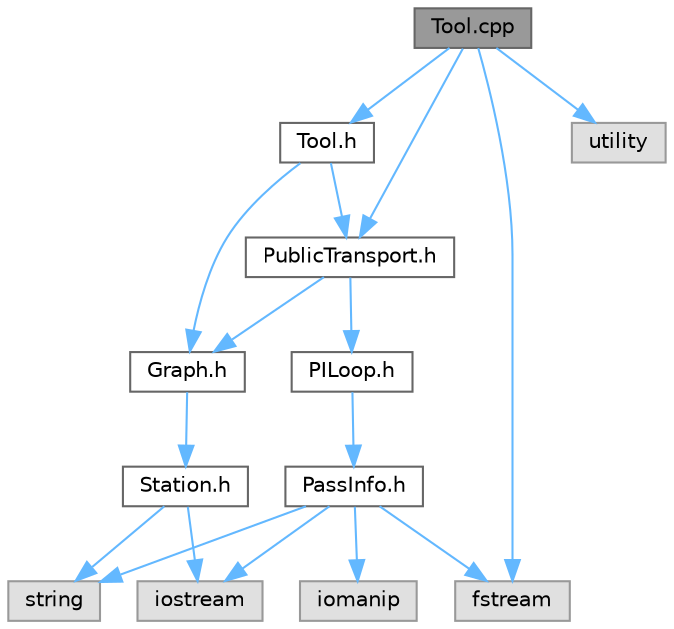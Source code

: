 digraph "Tool.cpp"
{
 // LATEX_PDF_SIZE
  bgcolor="transparent";
  edge [fontname=Helvetica,fontsize=10,labelfontname=Helvetica,labelfontsize=10];
  node [fontname=Helvetica,fontsize=10,shape=box,height=0.2,width=0.4];
  Node1 [label="Tool.cpp",height=0.2,width=0.4,color="gray40", fillcolor="grey60", style="filled", fontcolor="black",tooltip=" "];
  Node1 -> Node2 [color="steelblue1",style="solid"];
  Node2 [label="Tool.h",height=0.2,width=0.4,color="grey40", fillcolor="white", style="filled",URL="$_tool_8h.html",tooltip=" "];
  Node2 -> Node3 [color="steelblue1",style="solid"];
  Node3 [label="Graph.h",height=0.2,width=0.4,color="grey40", fillcolor="white", style="filled",URL="$_graph_8h.html",tooltip=" "];
  Node3 -> Node4 [color="steelblue1",style="solid"];
  Node4 [label="Station.h",height=0.2,width=0.4,color="grey40", fillcolor="white", style="filled",URL="$_station_8h.html",tooltip=" "];
  Node4 -> Node5 [color="steelblue1",style="solid"];
  Node5 [label="string",height=0.2,width=0.4,color="grey60", fillcolor="#E0E0E0", style="filled",tooltip=" "];
  Node4 -> Node6 [color="steelblue1",style="solid"];
  Node6 [label="iostream",height=0.2,width=0.4,color="grey60", fillcolor="#E0E0E0", style="filled",tooltip=" "];
  Node2 -> Node7 [color="steelblue1",style="solid"];
  Node7 [label="PublicTransport.h",height=0.2,width=0.4,color="grey40", fillcolor="white", style="filled",URL="$_public_transport_8h.html",tooltip=" "];
  Node7 -> Node3 [color="steelblue1",style="solid"];
  Node7 -> Node8 [color="steelblue1",style="solid"];
  Node8 [label="PILoop.h",height=0.2,width=0.4,color="grey40", fillcolor="white", style="filled",URL="$_p_i_loop_8h.html",tooltip=" "];
  Node8 -> Node9 [color="steelblue1",style="solid"];
  Node9 [label="PassInfo.h",height=0.2,width=0.4,color="grey40", fillcolor="white", style="filled",URL="$_pass_info_8h.html",tooltip=" "];
  Node9 -> Node5 [color="steelblue1",style="solid"];
  Node9 -> Node6 [color="steelblue1",style="solid"];
  Node9 -> Node10 [color="steelblue1",style="solid"];
  Node10 [label="fstream",height=0.2,width=0.4,color="grey60", fillcolor="#E0E0E0", style="filled",tooltip=" "];
  Node9 -> Node11 [color="steelblue1",style="solid"];
  Node11 [label="iomanip",height=0.2,width=0.4,color="grey60", fillcolor="#E0E0E0", style="filled",tooltip=" "];
  Node1 -> Node7 [color="steelblue1",style="solid"];
  Node1 -> Node10 [color="steelblue1",style="solid"];
  Node1 -> Node12 [color="steelblue1",style="solid"];
  Node12 [label="utility",height=0.2,width=0.4,color="grey60", fillcolor="#E0E0E0", style="filled",tooltip=" "];
}
